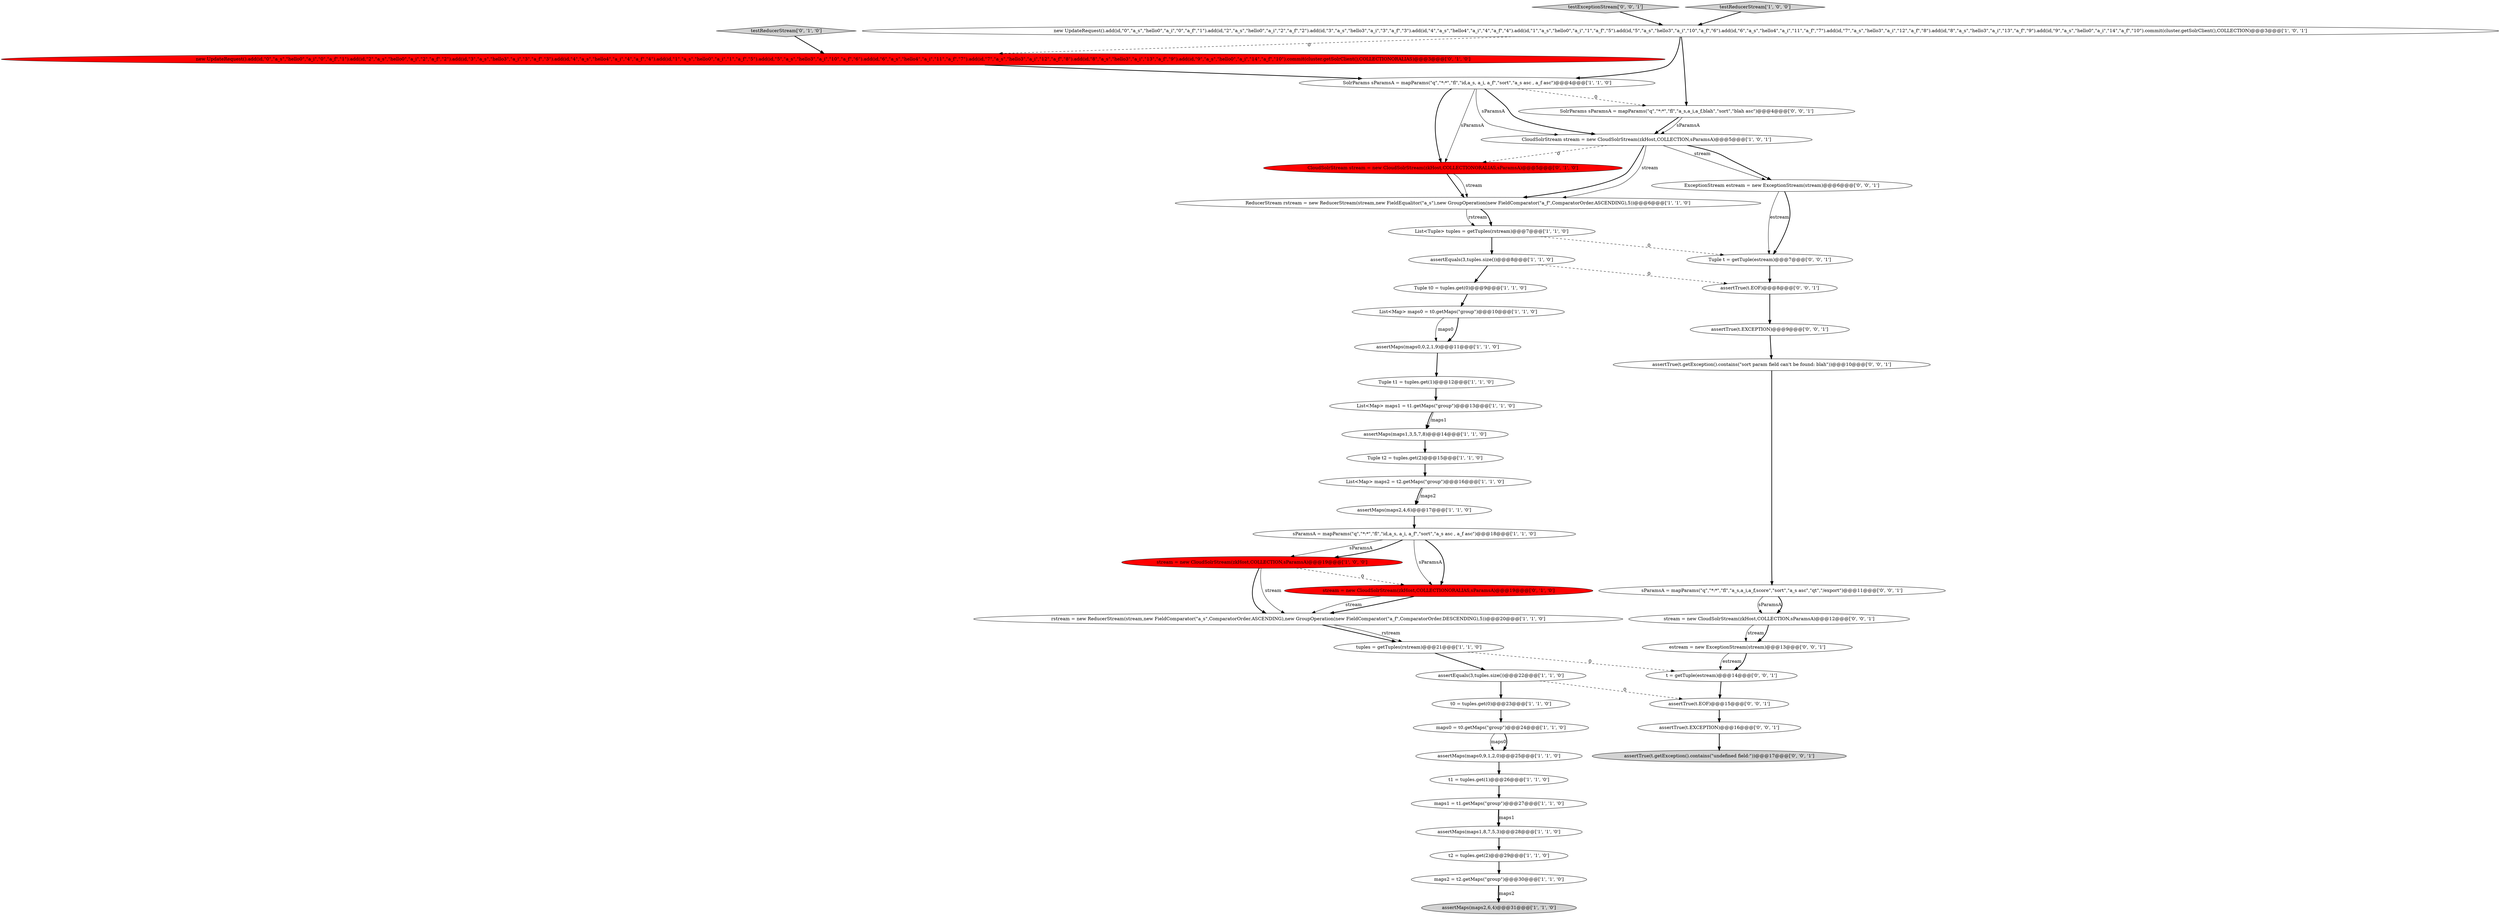 digraph {
15 [style = filled, label = "maps2 = t2.getMaps(\"group\")@@@30@@@['1', '1', '0']", fillcolor = white, shape = ellipse image = "AAA0AAABBB1BBB"];
24 [style = filled, label = "Tuple t0 = tuples.get(0)@@@9@@@['1', '1', '0']", fillcolor = white, shape = ellipse image = "AAA0AAABBB1BBB"];
34 [style = filled, label = "estream = new ExceptionStream(stream)@@@13@@@['0', '0', '1']", fillcolor = white, shape = ellipse image = "AAA0AAABBB3BBB"];
19 [style = filled, label = "t1 = tuples.get(1)@@@26@@@['1', '1', '0']", fillcolor = white, shape = ellipse image = "AAA0AAABBB1BBB"];
46 [style = filled, label = "assertTrue(t.getException().contains(\"undefined field:\"))@@@17@@@['0', '0', '1']", fillcolor = lightgray, shape = ellipse image = "AAA0AAABBB3BBB"];
32 [style = filled, label = "new UpdateRequest().add(id,\"0\",\"a_s\",\"hello0\",\"a_i\",\"0\",\"a_f\",\"1\").add(id,\"2\",\"a_s\",\"hello0\",\"a_i\",\"2\",\"a_f\",\"2\").add(id,\"3\",\"a_s\",\"hello3\",\"a_i\",\"3\",\"a_f\",\"3\").add(id,\"4\",\"a_s\",\"hello4\",\"a_i\",\"4\",\"a_f\",\"4\").add(id,\"1\",\"a_s\",\"hello0\",\"a_i\",\"1\",\"a_f\",\"5\").add(id,\"5\",\"a_s\",\"hello3\",\"a_i\",\"10\",\"a_f\",\"6\").add(id,\"6\",\"a_s\",\"hello4\",\"a_i\",\"11\",\"a_f\",\"7\").add(id,\"7\",\"a_s\",\"hello3\",\"a_i\",\"12\",\"a_f\",\"8\").add(id,\"8\",\"a_s\",\"hello3\",\"a_i\",\"13\",\"a_f\",\"9\").add(id,\"9\",\"a_s\",\"hello0\",\"a_i\",\"14\",\"a_f\",\"10\").commit(cluster.getSolrClient(),COLLECTIONORALIAS)@@@3@@@['0', '1', '0']", fillcolor = red, shape = ellipse image = "AAA1AAABBB2BBB"];
5 [style = filled, label = "assertMaps(maps2,6,4)@@@31@@@['1', '1', '0']", fillcolor = lightgray, shape = ellipse image = "AAA0AAABBB1BBB"];
0 [style = filled, label = "assertEquals(3,tuples.size())@@@8@@@['1', '1', '0']", fillcolor = white, shape = ellipse image = "AAA0AAABBB1BBB"];
18 [style = filled, label = "Tuple t1 = tuples.get(1)@@@12@@@['1', '1', '0']", fillcolor = white, shape = ellipse image = "AAA0AAABBB1BBB"];
41 [style = filled, label = "assertTrue(t.EOF)@@@15@@@['0', '0', '1']", fillcolor = white, shape = ellipse image = "AAA0AAABBB3BBB"];
3 [style = filled, label = "List<Map> maps1 = t1.getMaps(\"group\")@@@13@@@['1', '1', '0']", fillcolor = white, shape = ellipse image = "AAA0AAABBB1BBB"];
13 [style = filled, label = "assertMaps(maps0,0,2,1,9)@@@11@@@['1', '1', '0']", fillcolor = white, shape = ellipse image = "AAA0AAABBB1BBB"];
23 [style = filled, label = "ReducerStream rstream = new ReducerStream(stream,new FieldEqualitor(\"a_s\"),new GroupOperation(new FieldComparator(\"a_f\",ComparatorOrder.ASCENDING),5))@@@6@@@['1', '1', '0']", fillcolor = white, shape = ellipse image = "AAA0AAABBB1BBB"];
4 [style = filled, label = "rstream = new ReducerStream(stream,new FieldComparator(\"a_s\",ComparatorOrder.ASCENDING),new GroupOperation(new FieldComparator(\"a_f\",ComparatorOrder.DESCENDING),5))@@@20@@@['1', '1', '0']", fillcolor = white, shape = ellipse image = "AAA0AAABBB1BBB"];
38 [style = filled, label = "stream = new CloudSolrStream(zkHost,COLLECTION,sParamsA)@@@12@@@['0', '0', '1']", fillcolor = white, shape = ellipse image = "AAA0AAABBB3BBB"];
36 [style = filled, label = "assertTrue(t.EXCEPTION)@@@16@@@['0', '0', '1']", fillcolor = white, shape = ellipse image = "AAA0AAABBB3BBB"];
45 [style = filled, label = "Tuple t = getTuple(estream)@@@7@@@['0', '0', '1']", fillcolor = white, shape = ellipse image = "AAA0AAABBB3BBB"];
42 [style = filled, label = "assertTrue(t.EOF)@@@8@@@['0', '0', '1']", fillcolor = white, shape = ellipse image = "AAA0AAABBB3BBB"];
21 [style = filled, label = "assertMaps(maps2,4,6)@@@17@@@['1', '1', '0']", fillcolor = white, shape = ellipse image = "AAA0AAABBB1BBB"];
14 [style = filled, label = "List<Tuple> tuples = getTuples(rstream)@@@7@@@['1', '1', '0']", fillcolor = white, shape = ellipse image = "AAA0AAABBB1BBB"];
29 [style = filled, label = "SolrParams sParamsA = mapParams(\"q\",\"*:*\",\"fl\",\"id,a_s, a_i, a_f\",\"sort\",\"a_s asc , a_f asc\")@@@4@@@['1', '1', '0']", fillcolor = white, shape = ellipse image = "AAA0AAABBB1BBB"];
39 [style = filled, label = "sParamsA = mapParams(\"q\",\"*:*\",\"fl\",\"a_s,a_i,a_f,score\",\"sort\",\"a_s asc\",\"qt\",\"/export\")@@@11@@@['0', '0', '1']", fillcolor = white, shape = ellipse image = "AAA0AAABBB3BBB"];
37 [style = filled, label = "testExceptionStream['0', '0', '1']", fillcolor = lightgray, shape = diamond image = "AAA0AAABBB3BBB"];
12 [style = filled, label = "testReducerStream['1', '0', '0']", fillcolor = lightgray, shape = diamond image = "AAA0AAABBB1BBB"];
30 [style = filled, label = "CloudSolrStream stream = new CloudSolrStream(zkHost,COLLECTIONORALIAS,sParamsA)@@@5@@@['0', '1', '0']", fillcolor = red, shape = ellipse image = "AAA1AAABBB2BBB"];
16 [style = filled, label = "CloudSolrStream stream = new CloudSolrStream(zkHost,COLLECTION,sParamsA)@@@5@@@['1', '0', '1']", fillcolor = white, shape = ellipse image = "AAA0AAABBB1BBB"];
44 [style = filled, label = "SolrParams sParamsA = mapParams(\"q\",\"*:*\",\"fl\",\"a_s,a_i,a_f,blah\",\"sort\",\"blah asc\")@@@4@@@['0', '0', '1']", fillcolor = white, shape = ellipse image = "AAA0AAABBB3BBB"];
17 [style = filled, label = "Tuple t2 = tuples.get(2)@@@15@@@['1', '1', '0']", fillcolor = white, shape = ellipse image = "AAA0AAABBB1BBB"];
8 [style = filled, label = "maps0 = t0.getMaps(\"group\")@@@24@@@['1', '1', '0']", fillcolor = white, shape = ellipse image = "AAA0AAABBB1BBB"];
25 [style = filled, label = "maps1 = t1.getMaps(\"group\")@@@27@@@['1', '1', '0']", fillcolor = white, shape = ellipse image = "AAA0AAABBB1BBB"];
20 [style = filled, label = "sParamsA = mapParams(\"q\",\"*:*\",\"fl\",\"id,a_s, a_i, a_f\",\"sort\",\"a_s asc , a_f asc\")@@@18@@@['1', '1', '0']", fillcolor = white, shape = ellipse image = "AAA0AAABBB1BBB"];
9 [style = filled, label = "assertMaps(maps1,3,5,7,8)@@@14@@@['1', '1', '0']", fillcolor = white, shape = ellipse image = "AAA0AAABBB1BBB"];
7 [style = filled, label = "assertEquals(3,tuples.size())@@@22@@@['1', '1', '0']", fillcolor = white, shape = ellipse image = "AAA0AAABBB1BBB"];
35 [style = filled, label = "ExceptionStream estream = new ExceptionStream(stream)@@@6@@@['0', '0', '1']", fillcolor = white, shape = ellipse image = "AAA0AAABBB3BBB"];
28 [style = filled, label = "new UpdateRequest().add(id,\"0\",\"a_s\",\"hello0\",\"a_i\",\"0\",\"a_f\",\"1\").add(id,\"2\",\"a_s\",\"hello0\",\"a_i\",\"2\",\"a_f\",\"2\").add(id,\"3\",\"a_s\",\"hello3\",\"a_i\",\"3\",\"a_f\",\"3\").add(id,\"4\",\"a_s\",\"hello4\",\"a_i\",\"4\",\"a_f\",\"4\").add(id,\"1\",\"a_s\",\"hello0\",\"a_i\",\"1\",\"a_f\",\"5\").add(id,\"5\",\"a_s\",\"hello3\",\"a_i\",\"10\",\"a_f\",\"6\").add(id,\"6\",\"a_s\",\"hello4\",\"a_i\",\"11\",\"a_f\",\"7\").add(id,\"7\",\"a_s\",\"hello3\",\"a_i\",\"12\",\"a_f\",\"8\").add(id,\"8\",\"a_s\",\"hello3\",\"a_i\",\"13\",\"a_f\",\"9\").add(id,\"9\",\"a_s\",\"hello0\",\"a_i\",\"14\",\"a_f\",\"10\").commit(cluster.getSolrClient(),COLLECTION)@@@3@@@['1', '0', '1']", fillcolor = white, shape = ellipse image = "AAA0AAABBB1BBB"];
40 [style = filled, label = "assertTrue(t.EXCEPTION)@@@9@@@['0', '0', '1']", fillcolor = white, shape = ellipse image = "AAA0AAABBB3BBB"];
1 [style = filled, label = "List<Map> maps0 = t0.getMaps(\"group\")@@@10@@@['1', '1', '0']", fillcolor = white, shape = ellipse image = "AAA0AAABBB1BBB"];
22 [style = filled, label = "t2 = tuples.get(2)@@@29@@@['1', '1', '0']", fillcolor = white, shape = ellipse image = "AAA0AAABBB1BBB"];
47 [style = filled, label = "t = getTuple(estream)@@@14@@@['0', '0', '1']", fillcolor = white, shape = ellipse image = "AAA0AAABBB3BBB"];
33 [style = filled, label = "testReducerStream['0', '1', '0']", fillcolor = lightgray, shape = diamond image = "AAA0AAABBB2BBB"];
11 [style = filled, label = "assertMaps(maps0,9,1,2,0)@@@25@@@['1', '1', '0']", fillcolor = white, shape = ellipse image = "AAA0AAABBB1BBB"];
27 [style = filled, label = "stream = new CloudSolrStream(zkHost,COLLECTION,sParamsA)@@@19@@@['1', '0', '0']", fillcolor = red, shape = ellipse image = "AAA1AAABBB1BBB"];
2 [style = filled, label = "assertMaps(maps1,8,7,5,3)@@@28@@@['1', '1', '0']", fillcolor = white, shape = ellipse image = "AAA0AAABBB1BBB"];
6 [style = filled, label = "tuples = getTuples(rstream)@@@21@@@['1', '1', '0']", fillcolor = white, shape = ellipse image = "AAA0AAABBB1BBB"];
10 [style = filled, label = "t0 = tuples.get(0)@@@23@@@['1', '1', '0']", fillcolor = white, shape = ellipse image = "AAA0AAABBB1BBB"];
26 [style = filled, label = "List<Map> maps2 = t2.getMaps(\"group\")@@@16@@@['1', '1', '0']", fillcolor = white, shape = ellipse image = "AAA0AAABBB1BBB"];
43 [style = filled, label = "assertTrue(t.getException().contains(\"sort param field can't be found: blah\"))@@@10@@@['0', '0', '1']", fillcolor = white, shape = ellipse image = "AAA0AAABBB3BBB"];
31 [style = filled, label = "stream = new CloudSolrStream(zkHost,COLLECTIONORALIAS,sParamsA)@@@19@@@['0', '1', '0']", fillcolor = red, shape = ellipse image = "AAA1AAABBB2BBB"];
28->29 [style = bold, label=""];
34->47 [style = solid, label="estream"];
18->3 [style = bold, label=""];
31->4 [style = solid, label="stream"];
17->26 [style = bold, label=""];
1->13 [style = solid, label="maps0"];
22->15 [style = bold, label=""];
37->28 [style = bold, label=""];
8->11 [style = solid, label="maps0"];
12->28 [style = bold, label=""];
20->31 [style = solid, label="sParamsA"];
35->45 [style = solid, label="estream"];
29->30 [style = bold, label=""];
4->6 [style = bold, label=""];
7->10 [style = bold, label=""];
34->47 [style = bold, label=""];
30->23 [style = bold, label=""];
38->34 [style = solid, label="stream"];
31->4 [style = bold, label=""];
9->17 [style = bold, label=""];
39->38 [style = solid, label="sParamsA"];
20->31 [style = bold, label=""];
16->23 [style = bold, label=""];
29->30 [style = solid, label="sParamsA"];
11->19 [style = bold, label=""];
27->31 [style = dashed, label="0"];
20->27 [style = solid, label="sParamsA"];
1->13 [style = bold, label=""];
25->2 [style = bold, label=""];
42->40 [style = bold, label=""];
23->14 [style = solid, label="rstream"];
19->25 [style = bold, label=""];
15->5 [style = bold, label=""];
29->44 [style = dashed, label="0"];
20->27 [style = bold, label=""];
26->21 [style = bold, label=""];
23->14 [style = bold, label=""];
32->29 [style = bold, label=""];
3->9 [style = bold, label=""];
16->23 [style = solid, label="stream"];
27->4 [style = bold, label=""];
36->46 [style = bold, label=""];
41->36 [style = bold, label=""];
21->20 [style = bold, label=""];
0->42 [style = dashed, label="0"];
44->16 [style = bold, label=""];
14->0 [style = bold, label=""];
10->8 [style = bold, label=""];
4->6 [style = solid, label="rstream"];
16->30 [style = dashed, label="0"];
0->24 [style = bold, label=""];
14->45 [style = dashed, label="0"];
26->21 [style = solid, label="maps2"];
38->34 [style = bold, label=""];
28->44 [style = bold, label=""];
45->42 [style = bold, label=""];
35->45 [style = bold, label=""];
39->38 [style = bold, label=""];
47->41 [style = bold, label=""];
33->32 [style = bold, label=""];
16->35 [style = solid, label="stream"];
7->41 [style = dashed, label="0"];
30->23 [style = solid, label="stream"];
29->16 [style = solid, label="sParamsA"];
24->1 [style = bold, label=""];
16->35 [style = bold, label=""];
40->43 [style = bold, label=""];
6->7 [style = bold, label=""];
2->22 [style = bold, label=""];
25->2 [style = solid, label="maps1"];
15->5 [style = solid, label="maps2"];
8->11 [style = bold, label=""];
43->39 [style = bold, label=""];
29->16 [style = bold, label=""];
44->16 [style = solid, label="sParamsA"];
27->4 [style = solid, label="stream"];
28->32 [style = dashed, label="0"];
13->18 [style = bold, label=""];
3->9 [style = solid, label="maps1"];
6->47 [style = dashed, label="0"];
}
